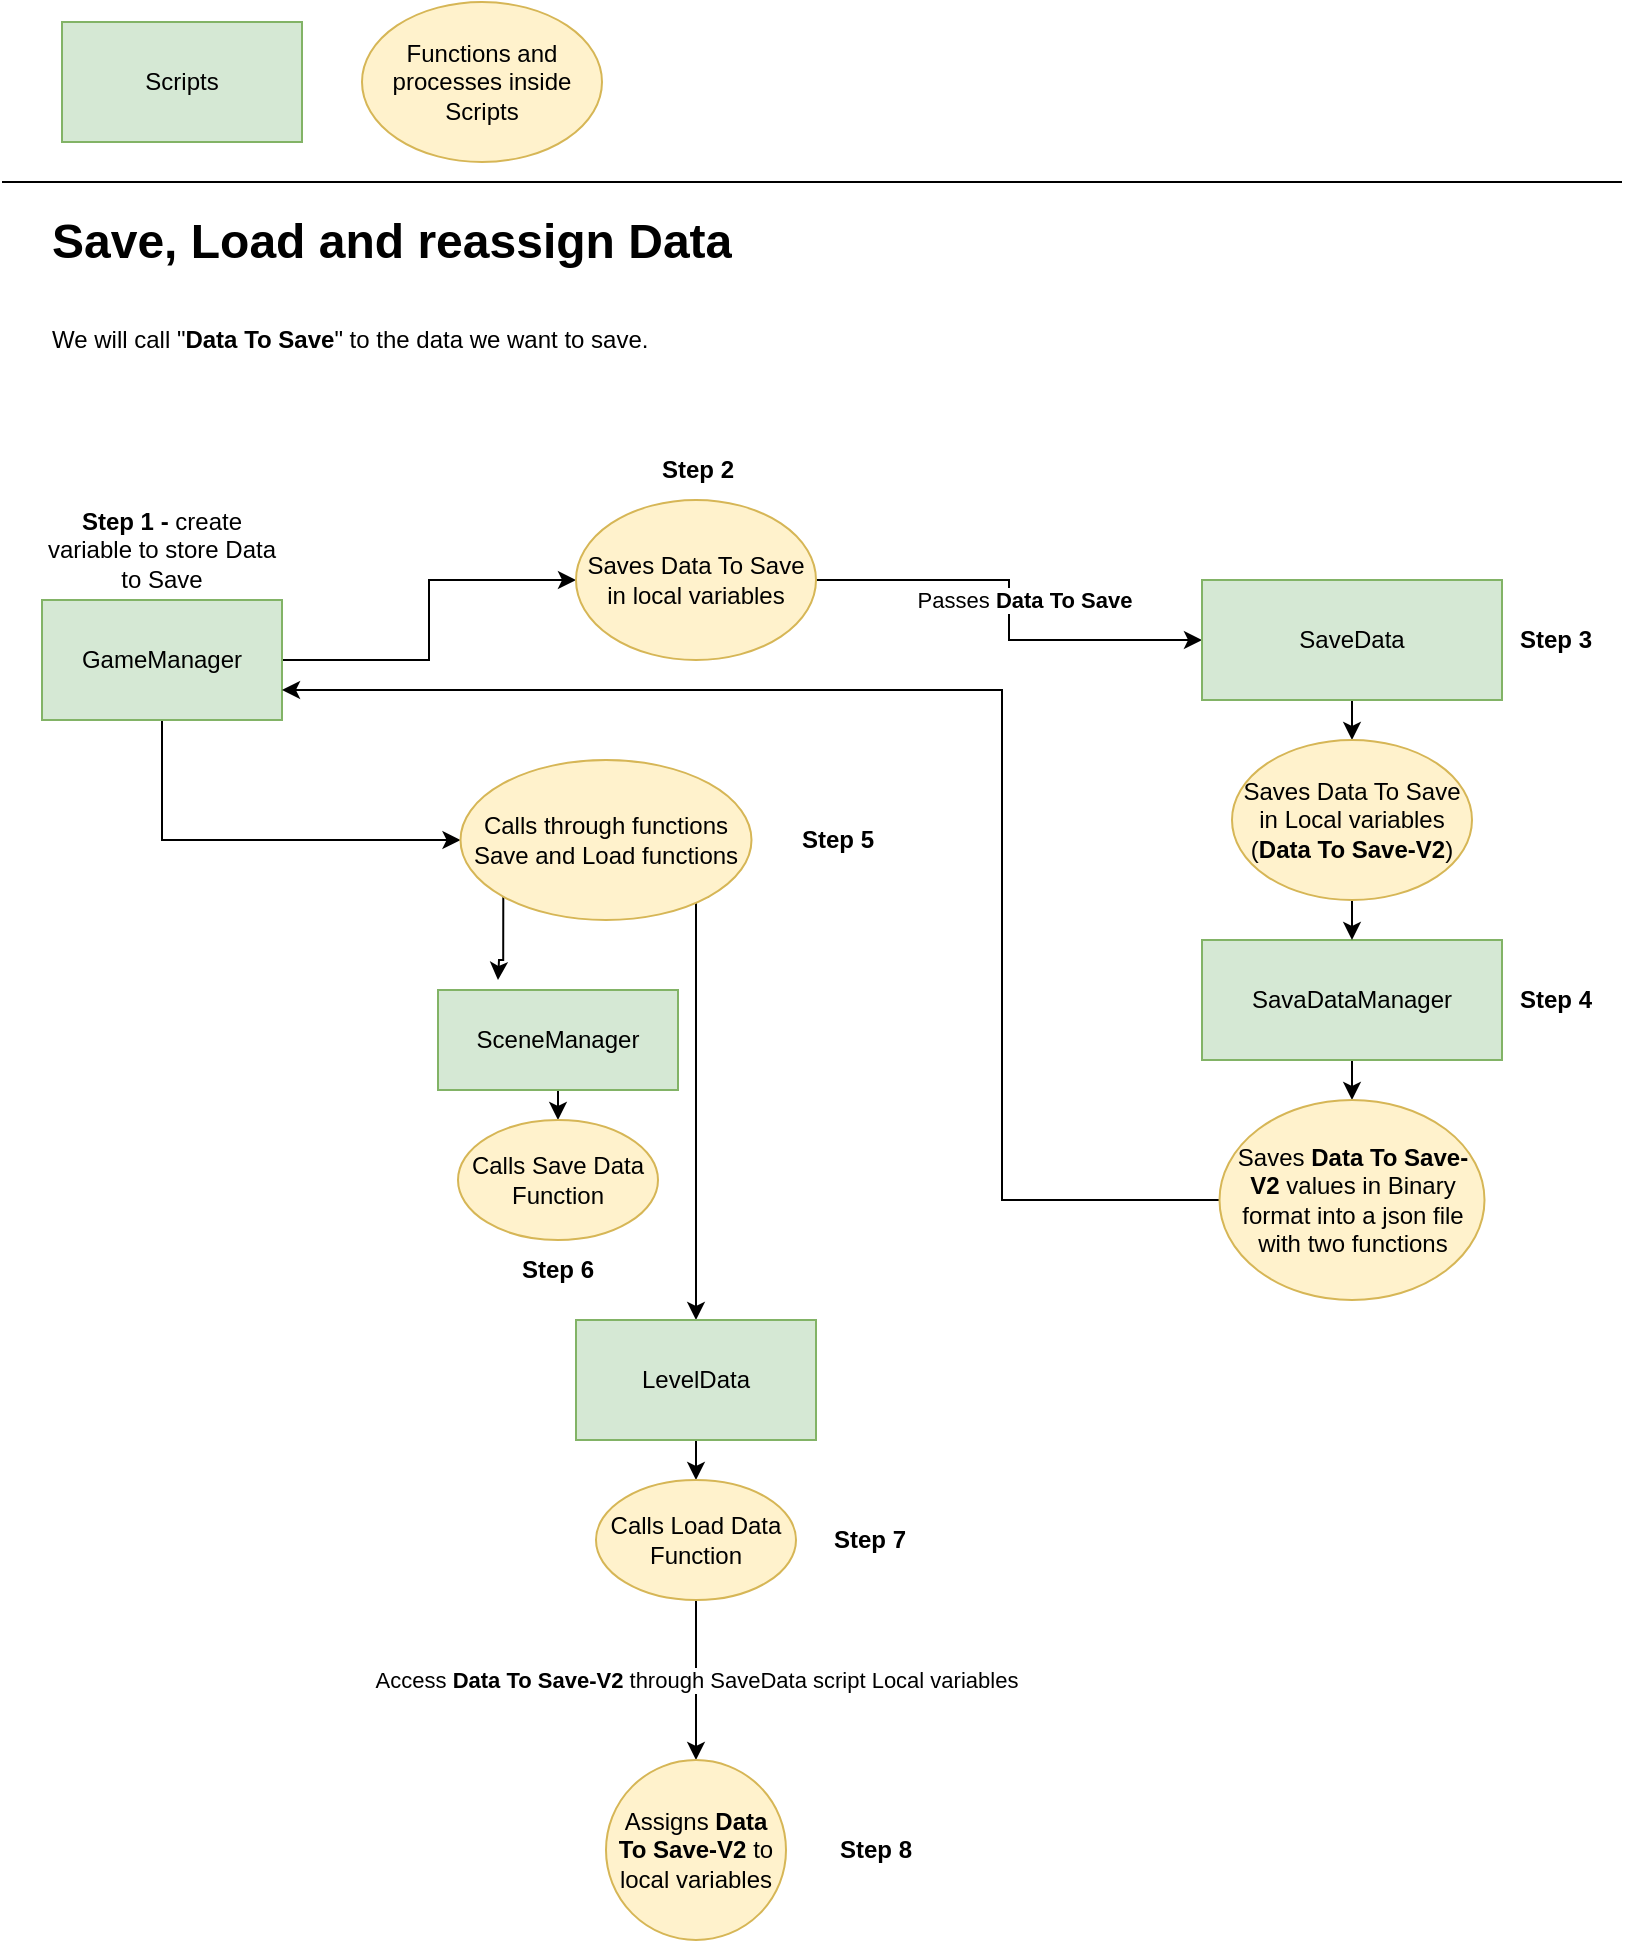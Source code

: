 <mxfile version="20.8.16" type="device"><diagram name="Página-1" id="gE1Oi1VU5L9AniTAb6iS"><mxGraphModel dx="919" dy="751" grid="1" gridSize="10" guides="1" tooltips="1" connect="1" arrows="1" fold="1" page="1" pageScale="1" pageWidth="827" pageHeight="1169" math="0" shadow="0"><root><mxCell id="0"/><mxCell id="1" parent="0"/><mxCell id="f5DA1OcLpYme6idrBgpq-7" value="Passes &lt;b&gt;Data To Save&lt;/b&gt;" style="edgeStyle=orthogonalEdgeStyle;rounded=0;orthogonalLoop=1;jettySize=auto;html=1;exitX=1;exitY=0.5;exitDx=0;exitDy=0;entryX=0;entryY=0.5;entryDx=0;entryDy=0;" edge="1" parent="1" source="f5DA1OcLpYme6idrBgpq-43" target="f5DA1OcLpYme6idrBgpq-6"><mxGeometry x="-0.045" y="7" relative="1" as="geometry"><mxPoint as="offset"/></mxGeometry></mxCell><mxCell id="f5DA1OcLpYme6idrBgpq-44" style="edgeStyle=orthogonalEdgeStyle;rounded=0;orthogonalLoop=1;jettySize=auto;html=1;exitX=0.5;exitY=1;exitDx=0;exitDy=0;entryX=0;entryY=0.5;entryDx=0;entryDy=0;" edge="1" parent="1" source="f5DA1OcLpYme6idrBgpq-1" target="f5DA1OcLpYme6idrBgpq-18"><mxGeometry relative="1" as="geometry"/></mxCell><mxCell id="f5DA1OcLpYme6idrBgpq-45" style="edgeStyle=orthogonalEdgeStyle;rounded=0;orthogonalLoop=1;jettySize=auto;html=1;exitX=1;exitY=0.5;exitDx=0;exitDy=0;entryX=0;entryY=0.5;entryDx=0;entryDy=0;" edge="1" parent="1" source="f5DA1OcLpYme6idrBgpq-1" target="f5DA1OcLpYme6idrBgpq-43"><mxGeometry relative="1" as="geometry"/></mxCell><mxCell id="f5DA1OcLpYme6idrBgpq-1" value="GameManager" style="rounded=0;whiteSpace=wrap;html=1;fillColor=#d5e8d4;strokeColor=#82b366;" vertex="1" parent="1"><mxGeometry x="30" y="329" width="120" height="60" as="geometry"/></mxCell><mxCell id="f5DA1OcLpYme6idrBgpq-2" value="&lt;h1&gt;&lt;b style=&quot;background-color: initial;&quot;&gt;Save, Load and reassign Data&lt;/b&gt;&lt;/h1&gt;&lt;h1&gt;&lt;span style=&quot;background-color: initial; font-size: 12px; font-weight: normal;&quot;&gt;We will call &quot;&lt;/span&gt;&lt;span style=&quot;background-color: initial; font-size: 12px;&quot;&gt;Data To Save&lt;/span&gt;&lt;span style=&quot;background-color: initial; font-size: 12px; font-weight: normal;&quot;&gt;&quot; to the data we want to save.&amp;nbsp;&lt;/span&gt;&lt;/h1&gt;" style="text;html=1;strokeColor=none;fillColor=none;spacing=5;spacingTop=-20;whiteSpace=wrap;overflow=hidden;rounded=0;" vertex="1" parent="1"><mxGeometry x="30" y="130" width="420" height="90" as="geometry"/></mxCell><mxCell id="f5DA1OcLpYme6idrBgpq-13" style="edgeStyle=orthogonalEdgeStyle;rounded=0;orthogonalLoop=1;jettySize=auto;html=1;exitX=0.5;exitY=1;exitDx=0;exitDy=0;entryX=0.5;entryY=0;entryDx=0;entryDy=0;" edge="1" parent="1" source="f5DA1OcLpYme6idrBgpq-6" target="f5DA1OcLpYme6idrBgpq-11"><mxGeometry relative="1" as="geometry"/></mxCell><mxCell id="f5DA1OcLpYme6idrBgpq-6" value="SaveData" style="rounded=0;whiteSpace=wrap;html=1;fillColor=#d5e8d4;strokeColor=#82b366;" vertex="1" parent="1"><mxGeometry x="610" y="319" width="150" height="60" as="geometry"/></mxCell><mxCell id="f5DA1OcLpYme6idrBgpq-16" value="" style="edgeStyle=orthogonalEdgeStyle;rounded=0;orthogonalLoop=1;jettySize=auto;html=1;" edge="1" parent="1" source="f5DA1OcLpYme6idrBgpq-8" target="f5DA1OcLpYme6idrBgpq-15"><mxGeometry relative="1" as="geometry"/></mxCell><mxCell id="f5DA1OcLpYme6idrBgpq-8" value="SavaDataManager" style="rounded=0;whiteSpace=wrap;html=1;fillColor=#d5e8d4;strokeColor=#82b366;" vertex="1" parent="1"><mxGeometry x="610" y="499" width="150" height="60" as="geometry"/></mxCell><mxCell id="f5DA1OcLpYme6idrBgpq-14" style="edgeStyle=orthogonalEdgeStyle;rounded=0;orthogonalLoop=1;jettySize=auto;html=1;exitX=0.5;exitY=1;exitDx=0;exitDy=0;entryX=0.5;entryY=0;entryDx=0;entryDy=0;" edge="1" parent="1" source="f5DA1OcLpYme6idrBgpq-11" target="f5DA1OcLpYme6idrBgpq-8"><mxGeometry relative="1" as="geometry"/></mxCell><mxCell id="f5DA1OcLpYme6idrBgpq-11" value="Saves Data To Save in Local variables (&lt;b&gt;Data To Save-V2&lt;/b&gt;)" style="ellipse;whiteSpace=wrap;html=1;fillColor=#fff2cc;strokeColor=#d6b656;" vertex="1" parent="1"><mxGeometry x="625" y="399" width="120" height="80" as="geometry"/></mxCell><mxCell id="f5DA1OcLpYme6idrBgpq-17" style="edgeStyle=orthogonalEdgeStyle;rounded=0;orthogonalLoop=1;jettySize=auto;html=1;exitX=0;exitY=0.5;exitDx=0;exitDy=0;entryX=1;entryY=0.75;entryDx=0;entryDy=0;" edge="1" parent="1" source="f5DA1OcLpYme6idrBgpq-15" target="f5DA1OcLpYme6idrBgpq-1"><mxGeometry relative="1" as="geometry"><Array as="points"><mxPoint x="510" y="629"/><mxPoint x="510" y="374"/></Array></mxGeometry></mxCell><mxCell id="f5DA1OcLpYme6idrBgpq-15" value="Saves &lt;b&gt;Data To Save-V2&lt;/b&gt;&amp;nbsp;values in Binary format into a json file with two functions" style="ellipse;whiteSpace=wrap;html=1;rounded=0;fillColor=#fff2cc;strokeColor=#d6b656;" vertex="1" parent="1"><mxGeometry x="618.75" y="579" width="132.5" height="100" as="geometry"/></mxCell><mxCell id="f5DA1OcLpYme6idrBgpq-22" style="edgeStyle=orthogonalEdgeStyle;rounded=0;orthogonalLoop=1;jettySize=auto;html=1;exitX=1;exitY=1;exitDx=0;exitDy=0;" edge="1" parent="1" source="f5DA1OcLpYme6idrBgpq-18" target="f5DA1OcLpYme6idrBgpq-23"><mxGeometry relative="1" as="geometry"><mxPoint x="357" y="719" as="targetPoint"/><Array as="points"><mxPoint x="357" y="477"/></Array></mxGeometry></mxCell><mxCell id="f5DA1OcLpYme6idrBgpq-33" style="edgeStyle=orthogonalEdgeStyle;rounded=0;orthogonalLoop=1;jettySize=auto;html=1;exitX=0;exitY=1;exitDx=0;exitDy=0;entryX=0.25;entryY=0;entryDx=0;entryDy=0;" edge="1" parent="1" source="f5DA1OcLpYme6idrBgpq-18"><mxGeometry relative="1" as="geometry"><mxPoint x="258" y="519" as="targetPoint"/></mxGeometry></mxCell><mxCell id="f5DA1OcLpYme6idrBgpq-18" value="Calls through functions Save and Load functions" style="ellipse;whiteSpace=wrap;html=1;rounded=0;fillColor=#fff2cc;strokeColor=#d6b656;" vertex="1" parent="1"><mxGeometry x="239.25" y="409" width="145.5" height="80" as="geometry"/></mxCell><mxCell id="f5DA1OcLpYme6idrBgpq-26" style="edgeStyle=orthogonalEdgeStyle;rounded=0;orthogonalLoop=1;jettySize=auto;html=1;exitX=0.5;exitY=1;exitDx=0;exitDy=0;entryX=0.5;entryY=0;entryDx=0;entryDy=0;" edge="1" parent="1" target="f5DA1OcLpYme6idrBgpq-25"><mxGeometry relative="1" as="geometry"><mxPoint x="288" y="569" as="sourcePoint"/></mxGeometry></mxCell><mxCell id="f5DA1OcLpYme6idrBgpq-20" value="SceneManager" style="rounded=0;whiteSpace=wrap;html=1;fillColor=#d5e8d4;strokeColor=#82b366;" vertex="1" parent="1"><mxGeometry x="228" y="524" width="120" height="50" as="geometry"/></mxCell><mxCell id="f5DA1OcLpYme6idrBgpq-28" style="edgeStyle=orthogonalEdgeStyle;rounded=0;orthogonalLoop=1;jettySize=auto;html=1;exitX=0.5;exitY=1;exitDx=0;exitDy=0;entryX=0.5;entryY=0;entryDx=0;entryDy=0;" edge="1" parent="1" source="f5DA1OcLpYme6idrBgpq-23" target="f5DA1OcLpYme6idrBgpq-27"><mxGeometry relative="1" as="geometry"/></mxCell><mxCell id="f5DA1OcLpYme6idrBgpq-23" value="LevelData" style="rounded=0;whiteSpace=wrap;html=1;fillColor=#d5e8d4;strokeColor=#82b366;" vertex="1" parent="1"><mxGeometry x="297" y="689" width="120" height="60" as="geometry"/></mxCell><mxCell id="f5DA1OcLpYme6idrBgpq-25" value="Calls Save Data Function" style="ellipse;whiteSpace=wrap;html=1;fillColor=#fff2cc;strokeColor=#d6b656;" vertex="1" parent="1"><mxGeometry x="238" y="589" width="100" height="60" as="geometry"/></mxCell><mxCell id="f5DA1OcLpYme6idrBgpq-30" value="Access &lt;b&gt;Data To Save-V2&lt;/b&gt; through SaveData script Local variables" style="edgeStyle=orthogonalEdgeStyle;rounded=0;orthogonalLoop=1;jettySize=auto;html=1;exitX=0.5;exitY=1;exitDx=0;exitDy=0;entryX=0.5;entryY=0;entryDx=0;entryDy=0;" edge="1" parent="1" source="f5DA1OcLpYme6idrBgpq-27" target="f5DA1OcLpYme6idrBgpq-29"><mxGeometry relative="1" as="geometry"/></mxCell><mxCell id="f5DA1OcLpYme6idrBgpq-27" value="Calls Load Data Function" style="ellipse;whiteSpace=wrap;html=1;fillColor=#fff2cc;strokeColor=#d6b656;" vertex="1" parent="1"><mxGeometry x="307" y="769" width="100" height="60" as="geometry"/></mxCell><mxCell id="f5DA1OcLpYme6idrBgpq-29" value="Assigns&lt;b&gt;&amp;nbsp;Data To Save-V2&lt;/b&gt; to local variables" style="ellipse;whiteSpace=wrap;html=1;aspect=fixed;fillColor=#fff2cc;strokeColor=#d6b656;" vertex="1" parent="1"><mxGeometry x="312" y="909" width="90" height="90" as="geometry"/></mxCell><mxCell id="f5DA1OcLpYme6idrBgpq-31" value="&lt;b&gt;Step 3&lt;/b&gt;" style="text;html=1;strokeColor=none;fillColor=none;align=center;verticalAlign=middle;whiteSpace=wrap;rounded=0;" vertex="1" parent="1"><mxGeometry x="757" y="334" width="60" height="30" as="geometry"/></mxCell><mxCell id="f5DA1OcLpYme6idrBgpq-32" value="&lt;b&gt;Step 4&lt;/b&gt;" style="text;html=1;strokeColor=none;fillColor=none;align=center;verticalAlign=middle;whiteSpace=wrap;rounded=0;" vertex="1" parent="1"><mxGeometry x="757" y="514" width="60" height="30" as="geometry"/></mxCell><mxCell id="f5DA1OcLpYme6idrBgpq-34" value="&lt;b&gt;Step 5&lt;/b&gt;" style="text;html=1;strokeColor=none;fillColor=none;align=center;verticalAlign=middle;whiteSpace=wrap;rounded=0;" vertex="1" parent="1"><mxGeometry x="398" y="434" width="60" height="30" as="geometry"/></mxCell><mxCell id="f5DA1OcLpYme6idrBgpq-35" value="&lt;b&gt;Step 6&lt;/b&gt;" style="text;html=1;strokeColor=none;fillColor=none;align=center;verticalAlign=middle;whiteSpace=wrap;rounded=0;" vertex="1" parent="1"><mxGeometry x="258" y="649" width="60" height="30" as="geometry"/></mxCell><mxCell id="f5DA1OcLpYme6idrBgpq-36" value="&lt;b&gt;Step 7&lt;/b&gt;" style="text;html=1;strokeColor=none;fillColor=none;align=center;verticalAlign=middle;whiteSpace=wrap;rounded=0;" vertex="1" parent="1"><mxGeometry x="414" y="784" width="60" height="30" as="geometry"/></mxCell><mxCell id="f5DA1OcLpYme6idrBgpq-37" value="&lt;b&gt;Step 8&lt;/b&gt;" style="text;html=1;strokeColor=none;fillColor=none;align=center;verticalAlign=middle;whiteSpace=wrap;rounded=0;" vertex="1" parent="1"><mxGeometry x="417" y="939" width="60" height="30" as="geometry"/></mxCell><mxCell id="f5DA1OcLpYme6idrBgpq-38" value="Scripts" style="rounded=0;whiteSpace=wrap;html=1;fillColor=#d5e8d4;strokeColor=#82b366;" vertex="1" parent="1"><mxGeometry x="40" y="40" width="120" height="60" as="geometry"/></mxCell><mxCell id="f5DA1OcLpYme6idrBgpq-39" value="Functions and processes inside Scripts" style="ellipse;whiteSpace=wrap;html=1;fillColor=#fff2cc;strokeColor=#d6b656;" vertex="1" parent="1"><mxGeometry x="190" y="30" width="120" height="80" as="geometry"/></mxCell><mxCell id="f5DA1OcLpYme6idrBgpq-42" value="" style="endArrow=none;html=1;rounded=0;" edge="1" parent="1"><mxGeometry width="50" height="50" relative="1" as="geometry"><mxPoint x="10" y="120" as="sourcePoint"/><mxPoint x="820" y="120" as="targetPoint"/></mxGeometry></mxCell><mxCell id="f5DA1OcLpYme6idrBgpq-43" value="Saves Data To Save in local variables" style="ellipse;whiteSpace=wrap;html=1;fillColor=#fff2cc;strokeColor=#d6b656;" vertex="1" parent="1"><mxGeometry x="297" y="279" width="120" height="80" as="geometry"/></mxCell><mxCell id="f5DA1OcLpYme6idrBgpq-46" value="&lt;b&gt;Step 2&lt;/b&gt;" style="text;html=1;strokeColor=none;fillColor=none;align=center;verticalAlign=middle;whiteSpace=wrap;rounded=0;" vertex="1" parent="1"><mxGeometry x="328" y="249" width="60" height="30" as="geometry"/></mxCell><mxCell id="f5DA1OcLpYme6idrBgpq-47" value="&lt;b&gt;Step 1 - &lt;/b&gt;create variable to store Data to Save" style="text;html=1;strokeColor=none;fillColor=none;align=center;verticalAlign=middle;whiteSpace=wrap;rounded=0;" vertex="1" parent="1"><mxGeometry x="30" y="289" width="120" height="30" as="geometry"/></mxCell></root></mxGraphModel></diagram></mxfile>